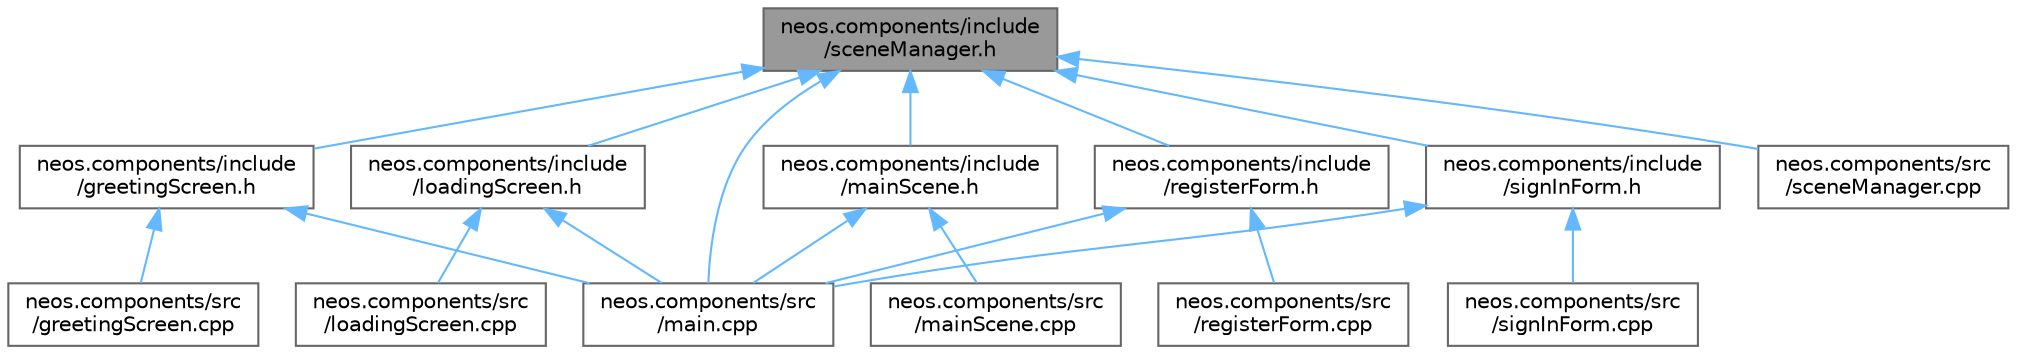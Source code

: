 digraph "neos.components/include/sceneManager.h"
{
 // INTERACTIVE_SVG=YES
 // LATEX_PDF_SIZE
  bgcolor="transparent";
  edge [fontname=Helvetica,fontsize=10,labelfontname=Helvetica,labelfontsize=10];
  node [fontname=Helvetica,fontsize=10,shape=box,height=0.2,width=0.4];
  Node1 [label="neos.components/include\l/sceneManager.h",height=0.2,width=0.4,color="gray40", fillcolor="grey60", style="filled", fontcolor="black",tooltip=" "];
  Node1 -> Node2 [dir="back",color="steelblue1",style="solid"];
  Node2 [label="neos.components/include\l/greetingScreen.h",height=0.2,width=0.4,color="grey40", fillcolor="white", style="filled",URL="$greeting_screen_8h.html",tooltip=" "];
  Node2 -> Node3 [dir="back",color="steelblue1",style="solid"];
  Node3 [label="neos.components/src\l/greetingScreen.cpp",height=0.2,width=0.4,color="grey40", fillcolor="white", style="filled",URL="$greeting_screen_8cpp.html",tooltip=" "];
  Node2 -> Node4 [dir="back",color="steelblue1",style="solid"];
  Node4 [label="neos.components/src\l/main.cpp",height=0.2,width=0.4,color="grey40", fillcolor="white", style="filled",URL="$main_8cpp.html",tooltip=" "];
  Node1 -> Node5 [dir="back",color="steelblue1",style="solid"];
  Node5 [label="neos.components/include\l/loadingScreen.h",height=0.2,width=0.4,color="grey40", fillcolor="white", style="filled",URL="$loading_screen_8h.html",tooltip=" "];
  Node5 -> Node6 [dir="back",color="steelblue1",style="solid"];
  Node6 [label="neos.components/src\l/loadingScreen.cpp",height=0.2,width=0.4,color="grey40", fillcolor="white", style="filled",URL="$loading_screen_8cpp.html",tooltip=" "];
  Node5 -> Node4 [dir="back",color="steelblue1",style="solid"];
  Node1 -> Node7 [dir="back",color="steelblue1",style="solid"];
  Node7 [label="neos.components/include\l/mainScene.h",height=0.2,width=0.4,color="grey40", fillcolor="white", style="filled",URL="$main_scene_8h.html",tooltip=" "];
  Node7 -> Node4 [dir="back",color="steelblue1",style="solid"];
  Node7 -> Node8 [dir="back",color="steelblue1",style="solid"];
  Node8 [label="neos.components/src\l/mainScene.cpp",height=0.2,width=0.4,color="grey40", fillcolor="white", style="filled",URL="$main_scene_8cpp.html",tooltip=" "];
  Node1 -> Node9 [dir="back",color="steelblue1",style="solid"];
  Node9 [label="neos.components/include\l/registerForm.h",height=0.2,width=0.4,color="grey40", fillcolor="white", style="filled",URL="$register_form_8h.html",tooltip=" "];
  Node9 -> Node4 [dir="back",color="steelblue1",style="solid"];
  Node9 -> Node10 [dir="back",color="steelblue1",style="solid"];
  Node10 [label="neos.components/src\l/registerForm.cpp",height=0.2,width=0.4,color="grey40", fillcolor="white", style="filled",URL="$register_form_8cpp.html",tooltip=" "];
  Node1 -> Node11 [dir="back",color="steelblue1",style="solid"];
  Node11 [label="neos.components/include\l/signInForm.h",height=0.2,width=0.4,color="grey40", fillcolor="white", style="filled",URL="$sign_in_form_8h.html",tooltip=" "];
  Node11 -> Node4 [dir="back",color="steelblue1",style="solid"];
  Node11 -> Node12 [dir="back",color="steelblue1",style="solid"];
  Node12 [label="neos.components/src\l/signInForm.cpp",height=0.2,width=0.4,color="grey40", fillcolor="white", style="filled",URL="$sign_in_form_8cpp.html",tooltip=" "];
  Node1 -> Node4 [dir="back",color="steelblue1",style="solid"];
  Node1 -> Node13 [dir="back",color="steelblue1",style="solid"];
  Node13 [label="neos.components/src\l/sceneManager.cpp",height=0.2,width=0.4,color="grey40", fillcolor="white", style="filled",URL="$scene_manager_8cpp.html",tooltip=" "];
}
